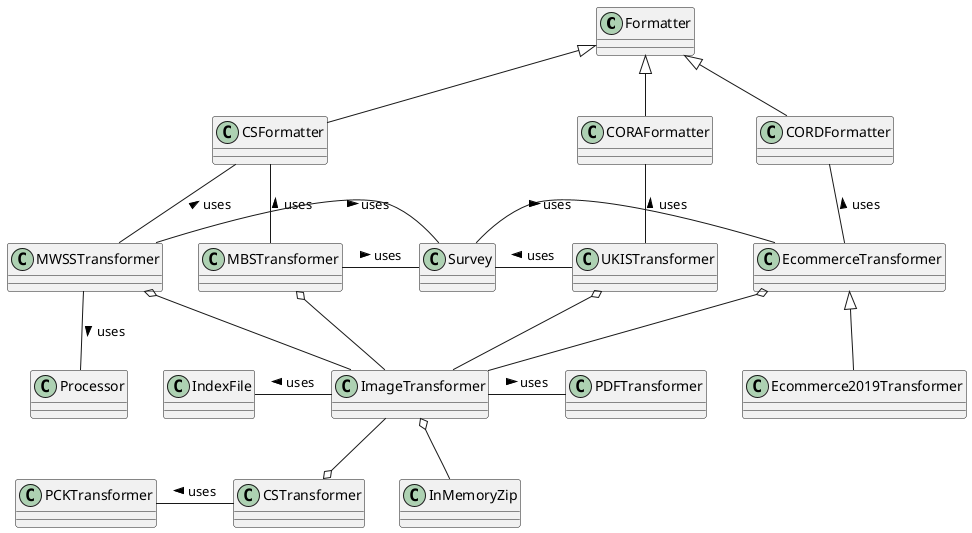 @startuml

class Formatter
class CSFormatter
class CORAFormatter
class CORDFormatter

Formatter <|-- CSFormatter
Formatter <|-- CORAFormatter
Formatter <|-- CORDFormatter

class MWSSTransformer
class MBSTransformer
class CSTransformer
class PCKTransformer
class UKISTransformer
class EcommerceTransformer
class Ecommerce2019Transformer

CSFormatter -- MWSSTransformer : uses <
CSFormatter -- MBSTransformer : uses <
CORAFormatter -- UKISTransformer : uses <
CORDFormatter -- EcommerceTransformer : uses <

EcommerceTransformer <|-- Ecommerce2019Transformer

class ImageTransformer
class InMemoryZip
class IndexFile
class PDFTransformer
class Processor
class Survey

IndexFile - ImageTransformer : uses <
ImageTransformer o-- InMemoryZip
ImageTransformer - PDFTransformer : uses >

MWSSTransformer - Survey : uses >
MBSTransformer - Survey : uses >
Survey - UKISTransformer : uses <
Survey - EcommerceTransformer : uses >
MWSSTransformer -- Processor : uses >

MWSSTransformer o-- ImageTransformer
MBSTransformer o-- ImageTransformer
UKISTransformer o-- ImageTransformer
EcommerceTransformer o-- ImageTransformer
ImageTransformer --o CSTransformer

PCKTransformer - CSTransformer : uses <

@enduml